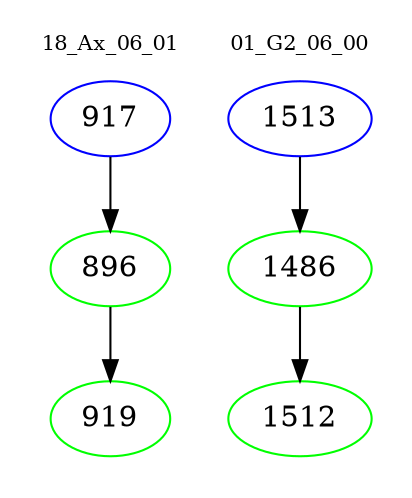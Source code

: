 digraph{
subgraph cluster_0 {
color = white
label = "18_Ax_06_01";
fontsize=10;
T0_917 [label="917", color="blue"]
T0_917 -> T0_896 [color="black"]
T0_896 [label="896", color="green"]
T0_896 -> T0_919 [color="black"]
T0_919 [label="919", color="green"]
}
subgraph cluster_1 {
color = white
label = "01_G2_06_00";
fontsize=10;
T1_1513 [label="1513", color="blue"]
T1_1513 -> T1_1486 [color="black"]
T1_1486 [label="1486", color="green"]
T1_1486 -> T1_1512 [color="black"]
T1_1512 [label="1512", color="green"]
}
}
